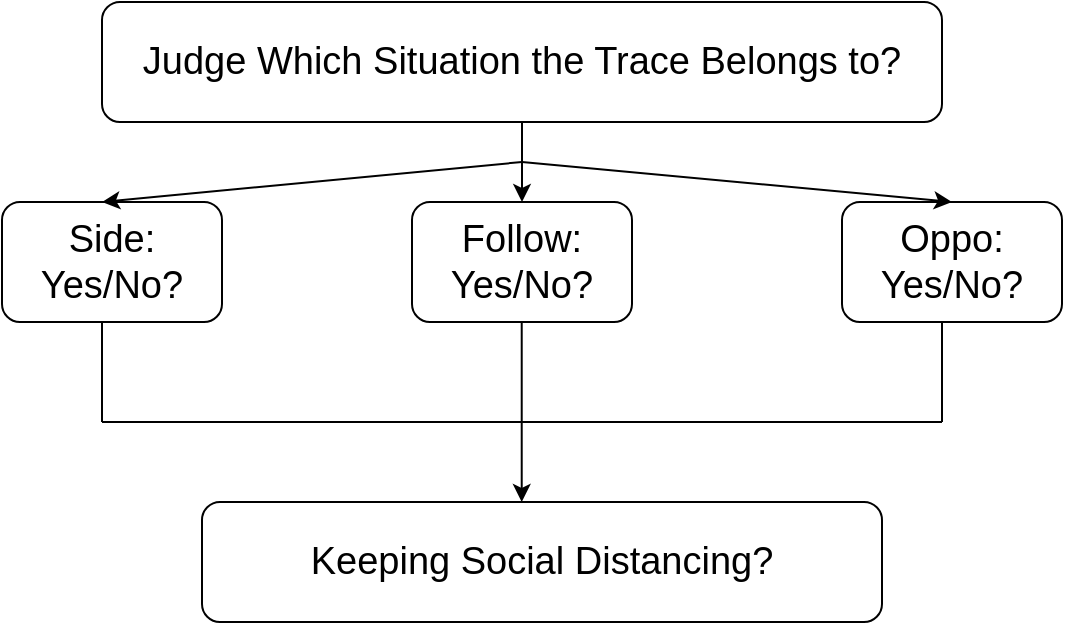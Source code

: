<mxfile version="14.9.7" type="github"><diagram id="SVZ1zwyOnwkoZHnMGnSw" name="Page-1"><mxGraphModel dx="1038" dy="547" grid="1" gridSize="10" guides="1" tooltips="1" connect="1" arrows="1" fold="1" page="1" pageScale="1" pageWidth="850" pageHeight="1100" math="0" shadow="0"><root><mxCell id="0"/><mxCell id="1" parent="0"/><mxCell id="f2X792PLmB5Vx0nXef6j-2" style="edgeStyle=orthogonalEdgeStyle;rounded=0;orthogonalLoop=1;jettySize=auto;html=1;" parent="1" source="f2X792PLmB5Vx0nXef6j-1" target="f2X792PLmB5Vx0nXef6j-3" edge="1"><mxGeometry relative="1" as="geometry"><mxPoint x="430" y="350" as="targetPoint"/></mxGeometry></mxCell><mxCell id="f2X792PLmB5Vx0nXef6j-1" value="&lt;font style=&quot;font-size: 19px&quot;&gt;Judge Which Situation the Trace Belongs to?&lt;/font&gt;" style="rounded=1;whiteSpace=wrap;html=1;" parent="1" vertex="1"><mxGeometry x="220" y="250" width="420" height="60" as="geometry"/></mxCell><mxCell id="f2X792PLmB5Vx0nXef6j-3" value="&lt;font style=&quot;font-size: 19px&quot;&gt;Follow: Yes/No?&lt;/font&gt;" style="rounded=1;whiteSpace=wrap;html=1;" parent="1" vertex="1"><mxGeometry x="375" y="350" width="110" height="60" as="geometry"/></mxCell><mxCell id="f2X792PLmB5Vx0nXef6j-4" value="&lt;font style=&quot;font-size: 19px&quot;&gt;Side: Yes/No?&lt;/font&gt;" style="rounded=1;whiteSpace=wrap;html=1;" parent="1" vertex="1"><mxGeometry x="170" y="350" width="110" height="60" as="geometry"/></mxCell><mxCell id="f2X792PLmB5Vx0nXef6j-5" value="&lt;font style=&quot;font-size: 19px&quot;&gt;Oppo: Yes/No?&lt;/font&gt;" style="rounded=1;whiteSpace=wrap;html=1;" parent="1" vertex="1"><mxGeometry x="590" y="350" width="110" height="60" as="geometry"/></mxCell><mxCell id="f2X792PLmB5Vx0nXef6j-6" value="" style="endArrow=classic;html=1;" parent="1" edge="1"><mxGeometry width="50" height="50" relative="1" as="geometry"><mxPoint x="430" y="330" as="sourcePoint"/><mxPoint x="220" y="350" as="targetPoint"/></mxGeometry></mxCell><mxCell id="f2X792PLmB5Vx0nXef6j-7" value="" style="endArrow=classic;html=1;entryX=0.5;entryY=0;entryDx=0;entryDy=0;" parent="1" target="f2X792PLmB5Vx0nXef6j-5" edge="1"><mxGeometry width="50" height="50" relative="1" as="geometry"><mxPoint x="430" y="330" as="sourcePoint"/><mxPoint x="252.82" y="356.22" as="targetPoint"/></mxGeometry></mxCell><mxCell id="f2X792PLmB5Vx0nXef6j-8" value="" style="endArrow=none;html=1;" parent="1" edge="1"><mxGeometry width="50" height="50" relative="1" as="geometry"><mxPoint x="220" y="460" as="sourcePoint"/><mxPoint x="220" y="410" as="targetPoint"/></mxGeometry></mxCell><mxCell id="f2X792PLmB5Vx0nXef6j-9" value="" style="endArrow=none;html=1;entryX=0.5;entryY=1;entryDx=0;entryDy=0;" parent="1" edge="1"><mxGeometry width="50" height="50" relative="1" as="geometry"><mxPoint x="429.86" y="460" as="sourcePoint"/><mxPoint x="429.86" y="410" as="targetPoint"/></mxGeometry></mxCell><mxCell id="f2X792PLmB5Vx0nXef6j-10" value="" style="endArrow=none;html=1;entryX=0.5;entryY=1;entryDx=0;entryDy=0;" parent="1" edge="1"><mxGeometry width="50" height="50" relative="1" as="geometry"><mxPoint x="640" y="460" as="sourcePoint"/><mxPoint x="640" y="410" as="targetPoint"/></mxGeometry></mxCell><mxCell id="f2X792PLmB5Vx0nXef6j-11" value="" style="endArrow=none;html=1;" parent="1" edge="1"><mxGeometry width="50" height="50" relative="1" as="geometry"><mxPoint x="220" y="460" as="sourcePoint"/><mxPoint x="640" y="460" as="targetPoint"/></mxGeometry></mxCell><mxCell id="f2X792PLmB5Vx0nXef6j-12" value="" style="endArrow=classic;html=1;" parent="1" edge="1"><mxGeometry width="50" height="50" relative="1" as="geometry"><mxPoint x="429.86" y="460" as="sourcePoint"/><mxPoint x="429.86" y="500" as="targetPoint"/></mxGeometry></mxCell><mxCell id="f2X792PLmB5Vx0nXef6j-13" value="&lt;font style=&quot;font-size: 19px&quot;&gt;Keeping Social Distancing?&lt;/font&gt;" style="rounded=1;whiteSpace=wrap;html=1;" parent="1" vertex="1"><mxGeometry x="270" y="500" width="340" height="60" as="geometry"/></mxCell></root></mxGraphModel></diagram></mxfile>